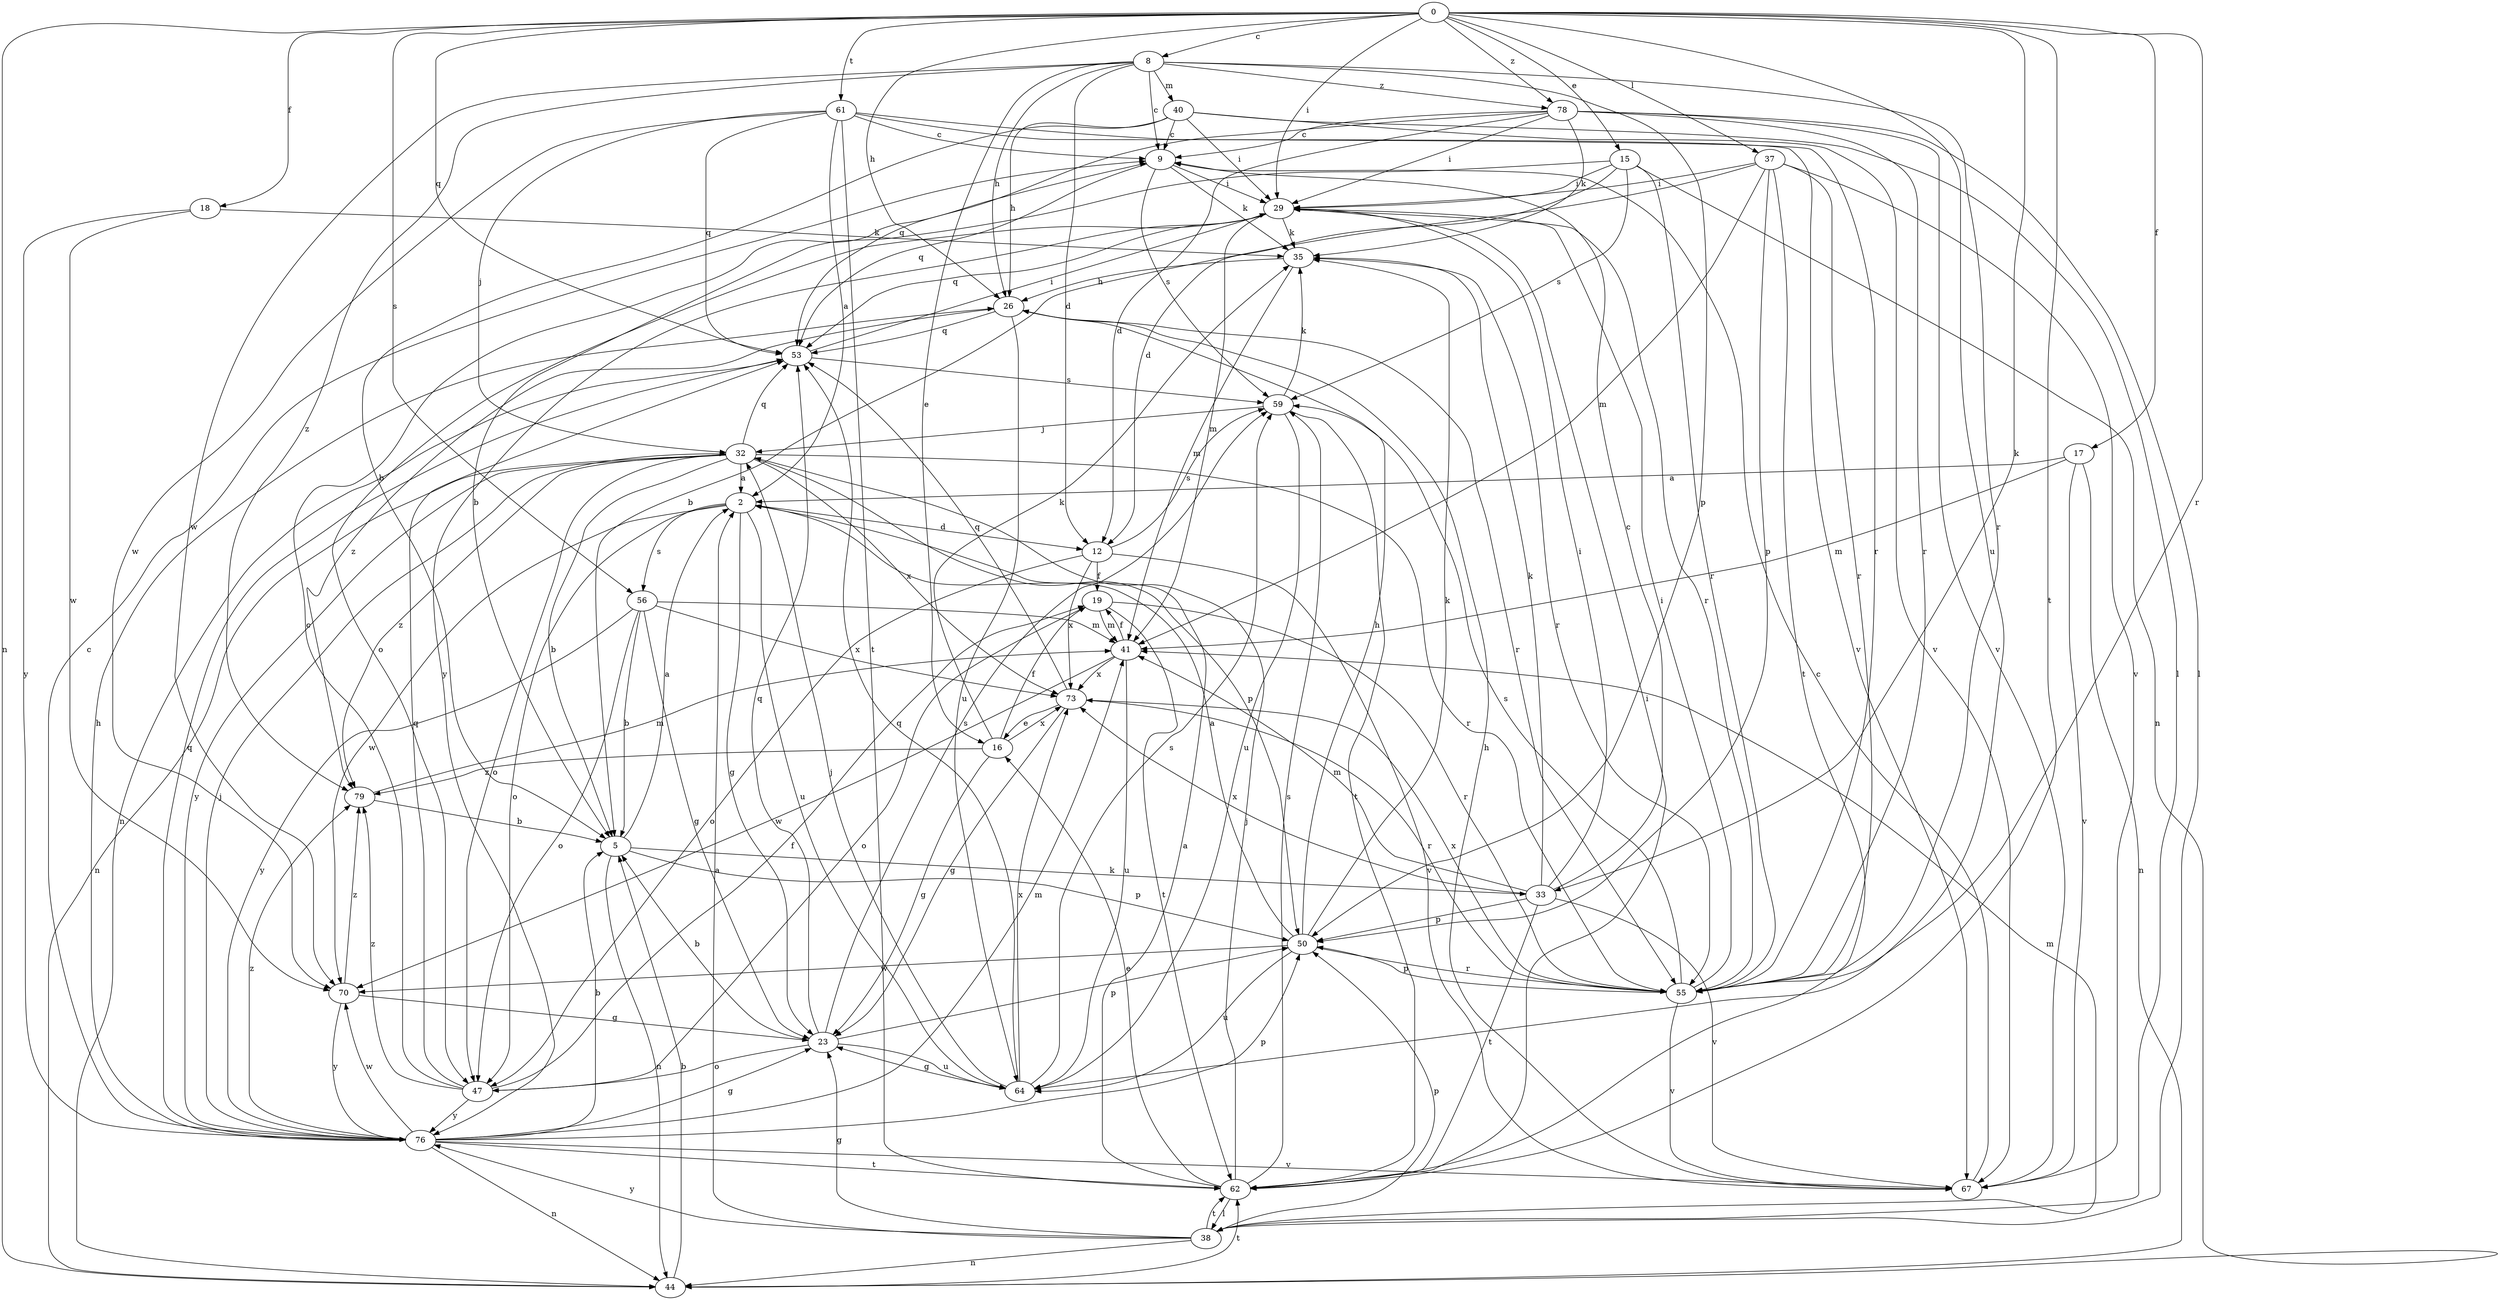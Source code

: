 strict digraph  {
0;
2;
5;
8;
9;
12;
15;
16;
17;
18;
19;
23;
26;
29;
32;
33;
35;
37;
38;
40;
41;
44;
47;
50;
53;
55;
56;
59;
61;
62;
64;
67;
70;
73;
76;
78;
79;
0 -> 8  [label=c];
0 -> 15  [label=e];
0 -> 17  [label=f];
0 -> 18  [label=f];
0 -> 26  [label=h];
0 -> 29  [label=i];
0 -> 33  [label=k];
0 -> 37  [label=l];
0 -> 44  [label=n];
0 -> 53  [label=q];
0 -> 55  [label=r];
0 -> 56  [label=s];
0 -> 61  [label=t];
0 -> 62  [label=t];
0 -> 64  [label=u];
0 -> 78  [label=z];
2 -> 12  [label=d];
2 -> 23  [label=g];
2 -> 47  [label=o];
2 -> 56  [label=s];
2 -> 64  [label=u];
2 -> 70  [label=w];
5 -> 2  [label=a];
5 -> 33  [label=k];
5 -> 44  [label=n];
5 -> 50  [label=p];
8 -> 9  [label=c];
8 -> 12  [label=d];
8 -> 16  [label=e];
8 -> 26  [label=h];
8 -> 40  [label=m];
8 -> 50  [label=p];
8 -> 55  [label=r];
8 -> 70  [label=w];
8 -> 78  [label=z];
8 -> 79  [label=z];
9 -> 29  [label=i];
9 -> 35  [label=k];
9 -> 53  [label=q];
9 -> 59  [label=s];
12 -> 19  [label=f];
12 -> 47  [label=o];
12 -> 59  [label=s];
12 -> 67  [label=v];
12 -> 73  [label=x];
15 -> 5  [label=b];
15 -> 12  [label=d];
15 -> 29  [label=i];
15 -> 44  [label=n];
15 -> 55  [label=r];
15 -> 59  [label=s];
16 -> 19  [label=f];
16 -> 23  [label=g];
16 -> 35  [label=k];
16 -> 73  [label=x];
16 -> 79  [label=z];
17 -> 2  [label=a];
17 -> 41  [label=m];
17 -> 44  [label=n];
17 -> 67  [label=v];
18 -> 35  [label=k];
18 -> 70  [label=w];
18 -> 76  [label=y];
19 -> 41  [label=m];
19 -> 47  [label=o];
19 -> 55  [label=r];
19 -> 62  [label=t];
23 -> 5  [label=b];
23 -> 47  [label=o];
23 -> 50  [label=p];
23 -> 53  [label=q];
23 -> 59  [label=s];
23 -> 64  [label=u];
26 -> 53  [label=q];
26 -> 55  [label=r];
26 -> 64  [label=u];
26 -> 79  [label=z];
29 -> 35  [label=k];
29 -> 41  [label=m];
29 -> 47  [label=o];
29 -> 53  [label=q];
29 -> 55  [label=r];
29 -> 76  [label=y];
32 -> 2  [label=a];
32 -> 5  [label=b];
32 -> 44  [label=n];
32 -> 47  [label=o];
32 -> 50  [label=p];
32 -> 53  [label=q];
32 -> 55  [label=r];
32 -> 73  [label=x];
32 -> 76  [label=y];
32 -> 79  [label=z];
33 -> 9  [label=c];
33 -> 29  [label=i];
33 -> 35  [label=k];
33 -> 41  [label=m];
33 -> 50  [label=p];
33 -> 62  [label=t];
33 -> 67  [label=v];
33 -> 73  [label=x];
35 -> 26  [label=h];
35 -> 41  [label=m];
35 -> 55  [label=r];
37 -> 5  [label=b];
37 -> 29  [label=i];
37 -> 41  [label=m];
37 -> 50  [label=p];
37 -> 55  [label=r];
37 -> 62  [label=t];
37 -> 67  [label=v];
38 -> 2  [label=a];
38 -> 23  [label=g];
38 -> 41  [label=m];
38 -> 44  [label=n];
38 -> 50  [label=p];
38 -> 62  [label=t];
38 -> 76  [label=y];
40 -> 5  [label=b];
40 -> 9  [label=c];
40 -> 26  [label=h];
40 -> 29  [label=i];
40 -> 38  [label=l];
40 -> 67  [label=v];
41 -> 19  [label=f];
41 -> 64  [label=u];
41 -> 70  [label=w];
41 -> 73  [label=x];
44 -> 5  [label=b];
44 -> 62  [label=t];
47 -> 9  [label=c];
47 -> 19  [label=f];
47 -> 53  [label=q];
47 -> 76  [label=y];
47 -> 79  [label=z];
50 -> 2  [label=a];
50 -> 26  [label=h];
50 -> 35  [label=k];
50 -> 55  [label=r];
50 -> 64  [label=u];
50 -> 70  [label=w];
53 -> 29  [label=i];
53 -> 44  [label=n];
53 -> 59  [label=s];
55 -> 29  [label=i];
55 -> 50  [label=p];
55 -> 59  [label=s];
55 -> 67  [label=v];
55 -> 73  [label=x];
56 -> 5  [label=b];
56 -> 23  [label=g];
56 -> 41  [label=m];
56 -> 47  [label=o];
56 -> 73  [label=x];
56 -> 76  [label=y];
59 -> 32  [label=j];
59 -> 35  [label=k];
59 -> 62  [label=t];
59 -> 64  [label=u];
61 -> 2  [label=a];
61 -> 9  [label=c];
61 -> 32  [label=j];
61 -> 53  [label=q];
61 -> 55  [label=r];
61 -> 62  [label=t];
61 -> 67  [label=v];
61 -> 70  [label=w];
62 -> 2  [label=a];
62 -> 16  [label=e];
62 -> 29  [label=i];
62 -> 32  [label=j];
62 -> 38  [label=l];
62 -> 59  [label=s];
64 -> 23  [label=g];
64 -> 32  [label=j];
64 -> 53  [label=q];
64 -> 59  [label=s];
64 -> 73  [label=x];
67 -> 9  [label=c];
67 -> 26  [label=h];
70 -> 23  [label=g];
70 -> 76  [label=y];
70 -> 79  [label=z];
73 -> 16  [label=e];
73 -> 23  [label=g];
73 -> 53  [label=q];
73 -> 55  [label=r];
76 -> 5  [label=b];
76 -> 9  [label=c];
76 -> 23  [label=g];
76 -> 26  [label=h];
76 -> 32  [label=j];
76 -> 41  [label=m];
76 -> 44  [label=n];
76 -> 50  [label=p];
76 -> 53  [label=q];
76 -> 62  [label=t];
76 -> 67  [label=v];
76 -> 70  [label=w];
76 -> 79  [label=z];
78 -> 9  [label=c];
78 -> 12  [label=d];
78 -> 29  [label=i];
78 -> 35  [label=k];
78 -> 38  [label=l];
78 -> 53  [label=q];
78 -> 55  [label=r];
78 -> 67  [label=v];
79 -> 5  [label=b];
79 -> 41  [label=m];
}
